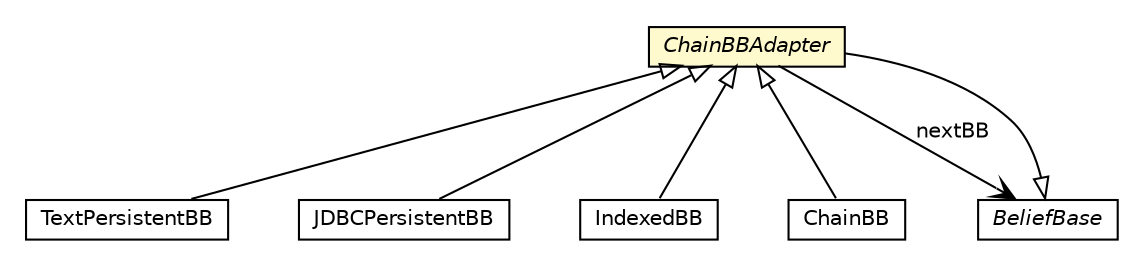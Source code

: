 #!/usr/local/bin/dot
#
# Class diagram 
# Generated by UMLGraph version R5_6 (http://www.umlgraph.org/)
#

digraph G {
	edge [fontname="Helvetica",fontsize=10,labelfontname="Helvetica",labelfontsize=10];
	node [fontname="Helvetica",fontsize=10,shape=plaintext];
	nodesep=0.25;
	ranksep=0.5;
	// jason.bb.TextPersistentBB
	c19024 [label=<<table title="jason.bb.TextPersistentBB" border="0" cellborder="1" cellspacing="0" cellpadding="2" port="p" href="./TextPersistentBB.html">
		<tr><td><table border="0" cellspacing="0" cellpadding="1">
<tr><td align="center" balign="center"> TextPersistentBB </td></tr>
		</table></td></tr>
		</table>>, URL="./TextPersistentBB.html", fontname="Helvetica", fontcolor="black", fontsize=10.0];
	// jason.bb.JDBCPersistentBB
	c19026 [label=<<table title="jason.bb.JDBCPersistentBB" border="0" cellborder="1" cellspacing="0" cellpadding="2" port="p" href="./JDBCPersistentBB.html">
		<tr><td><table border="0" cellspacing="0" cellpadding="1">
<tr><td align="center" balign="center"> JDBCPersistentBB </td></tr>
		</table></td></tr>
		</table>>, URL="./JDBCPersistentBB.html", fontname="Helvetica", fontcolor="black", fontsize=10.0];
	// jason.bb.IndexedBB
	c19027 [label=<<table title="jason.bb.IndexedBB" border="0" cellborder="1" cellspacing="0" cellpadding="2" port="p" href="./IndexedBB.html">
		<tr><td><table border="0" cellspacing="0" cellpadding="1">
<tr><td align="center" balign="center"> IndexedBB </td></tr>
		</table></td></tr>
		</table>>, URL="./IndexedBB.html", fontname="Helvetica", fontcolor="black", fontsize=10.0];
	// jason.bb.ChainBBAdapter
	c19030 [label=<<table title="jason.bb.ChainBBAdapter" border="0" cellborder="1" cellspacing="0" cellpadding="2" port="p" bgcolor="lemonChiffon" href="./ChainBBAdapter.html">
		<tr><td><table border="0" cellspacing="0" cellpadding="1">
<tr><td align="center" balign="center"><font face="Helvetica-Oblique"> ChainBBAdapter </font></td></tr>
		</table></td></tr>
		</table>>, URL="./ChainBBAdapter.html", fontname="Helvetica", fontcolor="black", fontsize=10.0];
	// jason.bb.ChainBB
	c19031 [label=<<table title="jason.bb.ChainBB" border="0" cellborder="1" cellspacing="0" cellpadding="2" port="p" href="./ChainBB.html">
		<tr><td><table border="0" cellspacing="0" cellpadding="1">
<tr><td align="center" balign="center"> ChainBB </td></tr>
		</table></td></tr>
		</table>>, URL="./ChainBB.html", fontname="Helvetica", fontcolor="black", fontsize=10.0];
	// jason.bb.BeliefBase
	c19032 [label=<<table title="jason.bb.BeliefBase" border="0" cellborder="1" cellspacing="0" cellpadding="2" port="p" href="./BeliefBase.html">
		<tr><td><table border="0" cellspacing="0" cellpadding="1">
<tr><td align="center" balign="center"><font face="Helvetica-Oblique"> BeliefBase </font></td></tr>
		</table></td></tr>
		</table>>, URL="./BeliefBase.html", fontname="Helvetica", fontcolor="black", fontsize=10.0];
	//jason.bb.TextPersistentBB extends jason.bb.ChainBBAdapter
	c19030:p -> c19024:p [dir=back,arrowtail=empty];
	//jason.bb.JDBCPersistentBB extends jason.bb.ChainBBAdapter
	c19030:p -> c19026:p [dir=back,arrowtail=empty];
	//jason.bb.IndexedBB extends jason.bb.ChainBBAdapter
	c19030:p -> c19027:p [dir=back,arrowtail=empty];
	//jason.bb.ChainBBAdapter extends jason.bb.BeliefBase
	c19032:p -> c19030:p [dir=back,arrowtail=empty];
	// jason.bb.ChainBBAdapter NAVASSOC jason.bb.BeliefBase
	c19030:p -> c19032:p [taillabel="", label="nextBB", headlabel="", fontname="Helvetica", fontcolor="black", fontsize=10.0, color="black", arrowhead=open];
	//jason.bb.ChainBB extends jason.bb.ChainBBAdapter
	c19030:p -> c19031:p [dir=back,arrowtail=empty];
}

